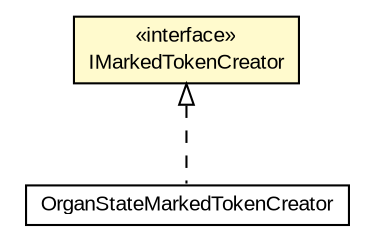 #!/usr/local/bin/dot
#
# Class diagram 
# Generated by UMLGraph version R5_6-24-gf6e263 (http://www.umlgraph.org/)
#

digraph G {
	edge [fontname="arial",fontsize=10,labelfontname="arial",labelfontsize=10];
	node [fontname="arial",fontsize=10,shape=plaintext];
	nodesep=0.25;
	ranksep=0.5;
	// edu.arizona.biosemantics.semanticmarkup.ling.mark.IMarkedTokenCreator
	c82951 [label=<<table title="edu.arizona.biosemantics.semanticmarkup.ling.mark.IMarkedTokenCreator" border="0" cellborder="1" cellspacing="0" cellpadding="2" port="p" bgcolor="lemonChiffon" href="./IMarkedTokenCreator.html">
		<tr><td><table border="0" cellspacing="0" cellpadding="1">
<tr><td align="center" balign="center"> &#171;interface&#187; </td></tr>
<tr><td align="center" balign="center"> IMarkedTokenCreator </td></tr>
		</table></td></tr>
		</table>>, URL="./IMarkedTokenCreator.html", fontname="arial", fontcolor="black", fontsize=10.0];
	// edu.arizona.biosemantics.semanticmarkup.ling.mark.lib.OrganStateMarkedTokenCreator
	c82952 [label=<<table title="edu.arizona.biosemantics.semanticmarkup.ling.mark.lib.OrganStateMarkedTokenCreator" border="0" cellborder="1" cellspacing="0" cellpadding="2" port="p" href="./lib/OrganStateMarkedTokenCreator.html">
		<tr><td><table border="0" cellspacing="0" cellpadding="1">
<tr><td align="center" balign="center"> OrganStateMarkedTokenCreator </td></tr>
		</table></td></tr>
		</table>>, URL="./lib/OrganStateMarkedTokenCreator.html", fontname="arial", fontcolor="black", fontsize=10.0];
	//edu.arizona.biosemantics.semanticmarkup.ling.mark.lib.OrganStateMarkedTokenCreator implements edu.arizona.biosemantics.semanticmarkup.ling.mark.IMarkedTokenCreator
	c82951:p -> c82952:p [dir=back,arrowtail=empty,style=dashed];
}

